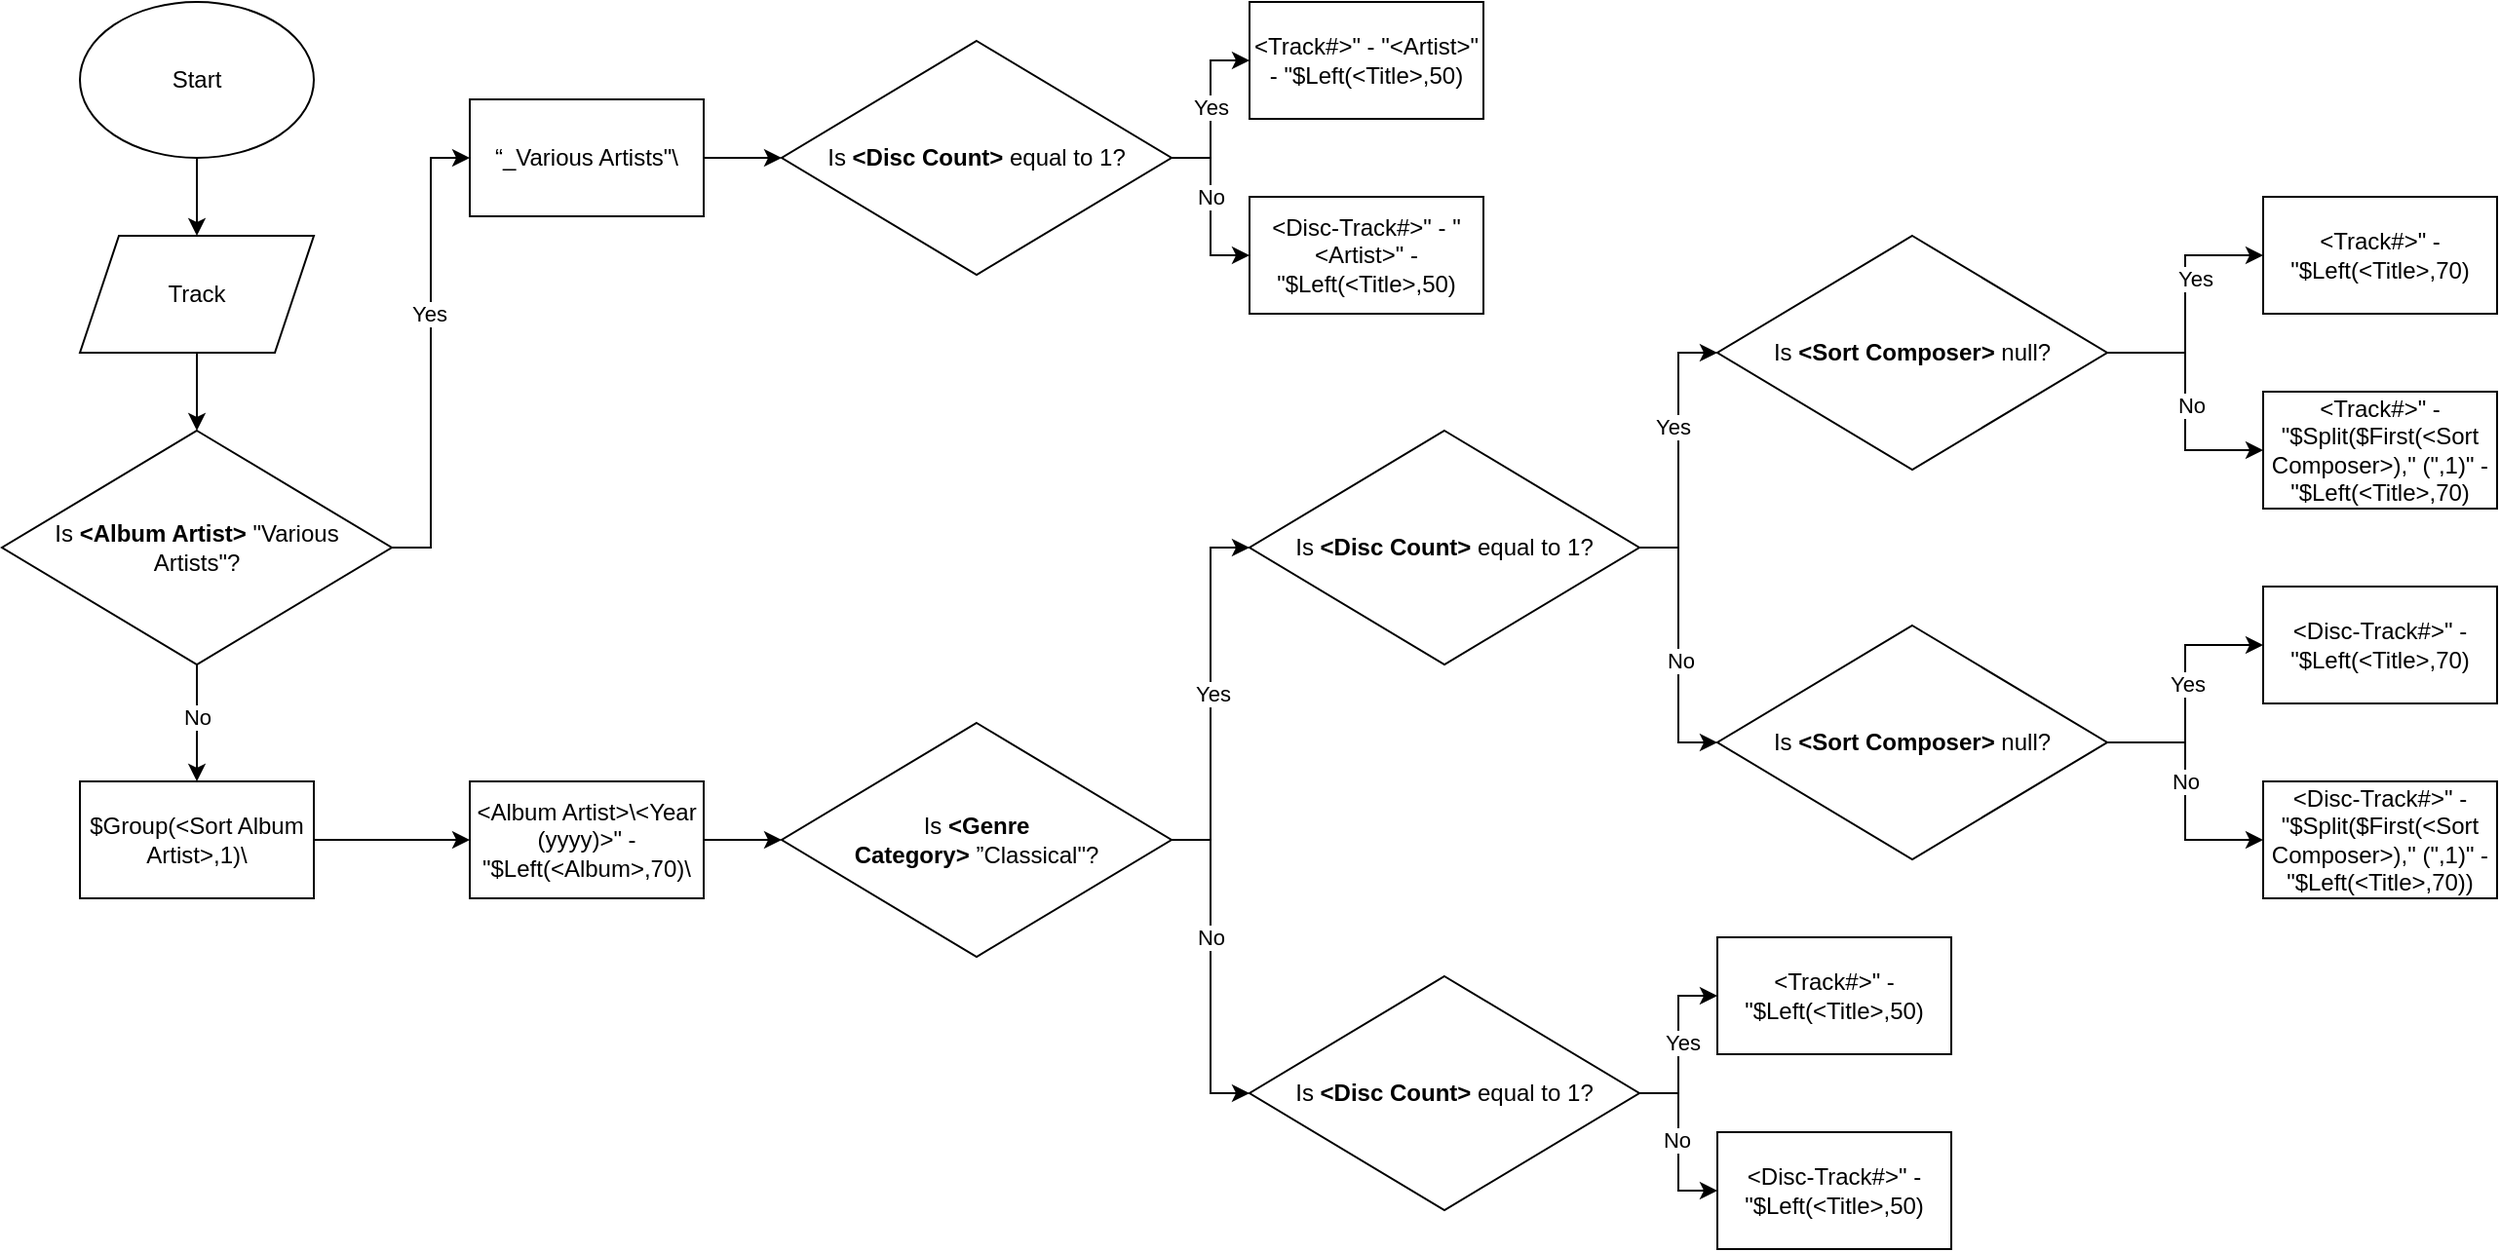 <mxfile version="26.0.9">
  <diagram name="Page-1" id="b0qGeXAJGz4uPOIuHWLx">
    <mxGraphModel dx="1434" dy="836" grid="1" gridSize="10" guides="1" tooltips="1" connect="1" arrows="1" fold="1" page="1" pageScale="1" pageWidth="1000" pageHeight="1000" math="0" shadow="0">
      <root>
        <mxCell id="0" />
        <mxCell id="1" parent="0" />
        <mxCell id="ogIVPFOfPdoaAFS9Q7zK-3" value="" style="edgeStyle=orthogonalEdgeStyle;rounded=0;orthogonalLoop=1;jettySize=auto;html=1;" edge="1" parent="1" source="ogIVPFOfPdoaAFS9Q7zK-1" target="ogIVPFOfPdoaAFS9Q7zK-2">
          <mxGeometry relative="1" as="geometry" />
        </mxCell>
        <mxCell id="ogIVPFOfPdoaAFS9Q7zK-1" value="Start" style="ellipse;whiteSpace=wrap;html=1;" vertex="1" parent="1">
          <mxGeometry x="40" y="40" width="120" height="80" as="geometry" />
        </mxCell>
        <mxCell id="ogIVPFOfPdoaAFS9Q7zK-5" value="" style="edgeStyle=orthogonalEdgeStyle;rounded=0;orthogonalLoop=1;jettySize=auto;html=1;" edge="1" parent="1" source="ogIVPFOfPdoaAFS9Q7zK-2" target="ogIVPFOfPdoaAFS9Q7zK-4">
          <mxGeometry relative="1" as="geometry" />
        </mxCell>
        <mxCell id="ogIVPFOfPdoaAFS9Q7zK-2" value="Track" style="shape=parallelogram;perimeter=parallelogramPerimeter;whiteSpace=wrap;html=1;fixedSize=1;" vertex="1" parent="1">
          <mxGeometry x="40" y="160" width="120" height="60" as="geometry" />
        </mxCell>
        <mxCell id="ogIVPFOfPdoaAFS9Q7zK-9" style="edgeStyle=orthogonalEdgeStyle;rounded=0;orthogonalLoop=1;jettySize=auto;html=1;entryX=0;entryY=0.5;entryDx=0;entryDy=0;" edge="1" parent="1" source="ogIVPFOfPdoaAFS9Q7zK-4" target="ogIVPFOfPdoaAFS9Q7zK-6">
          <mxGeometry relative="1" as="geometry" />
        </mxCell>
        <mxCell id="ogIVPFOfPdoaAFS9Q7zK-13" value="Yes" style="edgeLabel;html=1;align=center;verticalAlign=middle;resizable=0;points=[];" vertex="1" connectable="0" parent="ogIVPFOfPdoaAFS9Q7zK-9">
          <mxGeometry x="0.167" y="1" relative="1" as="geometry">
            <mxPoint as="offset" />
          </mxGeometry>
        </mxCell>
        <mxCell id="ogIVPFOfPdoaAFS9Q7zK-21" value="" style="edgeStyle=orthogonalEdgeStyle;rounded=0;orthogonalLoop=1;jettySize=auto;html=1;" edge="1" parent="1" source="ogIVPFOfPdoaAFS9Q7zK-4" target="ogIVPFOfPdoaAFS9Q7zK-10">
          <mxGeometry relative="1" as="geometry" />
        </mxCell>
        <mxCell id="ogIVPFOfPdoaAFS9Q7zK-22" value="No" style="edgeLabel;html=1;align=center;verticalAlign=middle;resizable=0;points=[];" vertex="1" connectable="0" parent="ogIVPFOfPdoaAFS9Q7zK-21">
          <mxGeometry x="-0.1" y="3" relative="1" as="geometry">
            <mxPoint x="-3" as="offset" />
          </mxGeometry>
        </mxCell>
        <mxCell id="ogIVPFOfPdoaAFS9Q7zK-4" value="Is &lt;b&gt;&amp;lt;Album Artist&amp;gt;&lt;/b&gt; &quot;Various Artists&quot;?" style="rhombus;whiteSpace=wrap;html=1;spacing=2;spacingLeft=15;spacingRight=15;" vertex="1" parent="1">
          <mxGeometry y="260" width="200" height="120" as="geometry" />
        </mxCell>
        <mxCell id="ogIVPFOfPdoaAFS9Q7zK-8" value="" style="edgeStyle=orthogonalEdgeStyle;rounded=0;orthogonalLoop=1;jettySize=auto;html=1;" edge="1" parent="1" source="ogIVPFOfPdoaAFS9Q7zK-6" target="ogIVPFOfPdoaAFS9Q7zK-7">
          <mxGeometry relative="1" as="geometry" />
        </mxCell>
        <mxCell id="ogIVPFOfPdoaAFS9Q7zK-6" value="“_Various Artists&quot;\" style="rounded=0;whiteSpace=wrap;html=1;" vertex="1" parent="1">
          <mxGeometry x="240" y="90" width="120" height="60" as="geometry" />
        </mxCell>
        <mxCell id="ogIVPFOfPdoaAFS9Q7zK-15" style="edgeStyle=orthogonalEdgeStyle;rounded=0;orthogonalLoop=1;jettySize=auto;html=1;" edge="1" parent="1" source="ogIVPFOfPdoaAFS9Q7zK-7" target="ogIVPFOfPdoaAFS9Q7zK-12">
          <mxGeometry relative="1" as="geometry" />
        </mxCell>
        <mxCell id="ogIVPFOfPdoaAFS9Q7zK-16" value="Yes" style="edgeLabel;html=1;align=center;verticalAlign=middle;resizable=0;points=[];" vertex="1" connectable="0" parent="ogIVPFOfPdoaAFS9Q7zK-15">
          <mxGeometry x="-0.2" y="2" relative="1" as="geometry">
            <mxPoint x="2" y="-10" as="offset" />
          </mxGeometry>
        </mxCell>
        <mxCell id="ogIVPFOfPdoaAFS9Q7zK-18" style="edgeStyle=orthogonalEdgeStyle;rounded=0;orthogonalLoop=1;jettySize=auto;html=1;" edge="1" parent="1" source="ogIVPFOfPdoaAFS9Q7zK-7" target="ogIVPFOfPdoaAFS9Q7zK-17">
          <mxGeometry relative="1" as="geometry" />
        </mxCell>
        <mxCell id="ogIVPFOfPdoaAFS9Q7zK-19" value="No" style="edgeLabel;html=1;align=center;verticalAlign=middle;resizable=0;points=[];" vertex="1" connectable="0" parent="ogIVPFOfPdoaAFS9Q7zK-18">
          <mxGeometry x="0.427" y="-1" relative="1" as="geometry">
            <mxPoint x="1" y="-24" as="offset" />
          </mxGeometry>
        </mxCell>
        <mxCell id="ogIVPFOfPdoaAFS9Q7zK-7" value="Is &lt;b&gt;&amp;lt;Disc Count&amp;gt;&lt;/b&gt; equal to 1?" style="rhombus;whiteSpace=wrap;html=1;spacing=2;spacingLeft=15;spacingRight=15;" vertex="1" parent="1">
          <mxGeometry x="400" y="60" width="200" height="120" as="geometry" />
        </mxCell>
        <mxCell id="ogIVPFOfPdoaAFS9Q7zK-33" value="" style="edgeStyle=orthogonalEdgeStyle;rounded=0;orthogonalLoop=1;jettySize=auto;html=1;" edge="1" parent="1" source="ogIVPFOfPdoaAFS9Q7zK-10" target="ogIVPFOfPdoaAFS9Q7zK-32">
          <mxGeometry relative="1" as="geometry" />
        </mxCell>
        <mxCell id="ogIVPFOfPdoaAFS9Q7zK-10" value="$Group(&amp;lt;Sort Album Artist&amp;gt;,1)\" style="rounded=0;whiteSpace=wrap;html=1;" vertex="1" parent="1">
          <mxGeometry x="40" y="440" width="120" height="60" as="geometry" />
        </mxCell>
        <mxCell id="ogIVPFOfPdoaAFS9Q7zK-12" value="&amp;lt;Track#&amp;gt;&quot; - &quot;&amp;lt;Artist&amp;gt;&quot; - &quot;$Left(&amp;lt;Title&amp;gt;,50)" style="rounded=0;whiteSpace=wrap;html=1;" vertex="1" parent="1">
          <mxGeometry x="640" y="40" width="120" height="60" as="geometry" />
        </mxCell>
        <mxCell id="ogIVPFOfPdoaAFS9Q7zK-17" value="&amp;lt;Disc-Track#&amp;gt;&quot; - &quot;&amp;lt;Artist&amp;gt;&quot; - &quot;$Left(&amp;lt;Title&amp;gt;,50)" style="rounded=0;whiteSpace=wrap;html=1;" vertex="1" parent="1">
          <mxGeometry x="640" y="140" width="120" height="60" as="geometry" />
        </mxCell>
        <mxCell id="ogIVPFOfPdoaAFS9Q7zK-36" style="edgeStyle=orthogonalEdgeStyle;rounded=0;orthogonalLoop=1;jettySize=auto;html=1;entryX=0;entryY=0.5;entryDx=0;entryDy=0;" edge="1" parent="1" source="ogIVPFOfPdoaAFS9Q7zK-23" target="ogIVPFOfPdoaAFS9Q7zK-35">
          <mxGeometry relative="1" as="geometry" />
        </mxCell>
        <mxCell id="ogIVPFOfPdoaAFS9Q7zK-55" value="Yes" style="edgeLabel;html=1;align=center;verticalAlign=middle;resizable=0;points=[];" vertex="1" connectable="0" parent="ogIVPFOfPdoaAFS9Q7zK-36">
          <mxGeometry y="-1" relative="1" as="geometry">
            <mxPoint as="offset" />
          </mxGeometry>
        </mxCell>
        <mxCell id="ogIVPFOfPdoaAFS9Q7zK-54" style="edgeStyle=orthogonalEdgeStyle;rounded=0;orthogonalLoop=1;jettySize=auto;html=1;entryX=0;entryY=0.5;entryDx=0;entryDy=0;" edge="1" parent="1" source="ogIVPFOfPdoaAFS9Q7zK-23" target="ogIVPFOfPdoaAFS9Q7zK-53">
          <mxGeometry relative="1" as="geometry" />
        </mxCell>
        <mxCell id="ogIVPFOfPdoaAFS9Q7zK-56" value="No" style="edgeLabel;html=1;align=center;verticalAlign=middle;resizable=0;points=[];" vertex="1" connectable="0" parent="ogIVPFOfPdoaAFS9Q7zK-54">
          <mxGeometry x="-0.32" y="-3" relative="1" as="geometry">
            <mxPoint x="3" y="12" as="offset" />
          </mxGeometry>
        </mxCell>
        <mxCell id="ogIVPFOfPdoaAFS9Q7zK-23" value="Is &lt;b&gt;&amp;lt;Genre Category&amp;gt;&lt;/b&gt;&amp;nbsp;”Classical&quot;?" style="rhombus;whiteSpace=wrap;html=1;spacing=2;spacingLeft=15;spacingRight=15;" vertex="1" parent="1">
          <mxGeometry x="400" y="410" width="200" height="120" as="geometry" />
        </mxCell>
        <mxCell id="ogIVPFOfPdoaAFS9Q7zK-25" value="&amp;lt;Track#&amp;gt;&quot; - &quot;$Left(&amp;lt;Title&amp;gt;,70)" style="rounded=0;whiteSpace=wrap;html=1;" vertex="1" parent="1">
          <mxGeometry x="1160" y="140" width="120" height="60" as="geometry" />
        </mxCell>
        <mxCell id="ogIVPFOfPdoaAFS9Q7zK-31" value="&amp;lt;Track#&amp;gt;&quot; - &quot;$Split($First(&amp;lt;Sort Composer&amp;gt;),&quot; (&quot;,1)&quot; - &quot;$Left(&amp;lt;Title&amp;gt;,70)" style="rounded=0;whiteSpace=wrap;html=1;" vertex="1" parent="1">
          <mxGeometry x="1160" y="240" width="120" height="60" as="geometry" />
        </mxCell>
        <mxCell id="ogIVPFOfPdoaAFS9Q7zK-34" value="" style="edgeStyle=orthogonalEdgeStyle;rounded=0;orthogonalLoop=1;jettySize=auto;html=1;" edge="1" parent="1" source="ogIVPFOfPdoaAFS9Q7zK-32" target="ogIVPFOfPdoaAFS9Q7zK-23">
          <mxGeometry relative="1" as="geometry" />
        </mxCell>
        <mxCell id="ogIVPFOfPdoaAFS9Q7zK-32" value="&amp;lt;Album Artist&amp;gt;\&amp;lt;Year (yyyy)&amp;gt;&quot; - &quot;$Left(&amp;lt;Album&amp;gt;,70)\" style="rounded=0;whiteSpace=wrap;html=1;" vertex="1" parent="1">
          <mxGeometry x="240" y="440" width="120" height="60" as="geometry" />
        </mxCell>
        <mxCell id="ogIVPFOfPdoaAFS9Q7zK-42" style="edgeStyle=orthogonalEdgeStyle;rounded=0;orthogonalLoop=1;jettySize=auto;html=1;entryX=0;entryY=0.5;entryDx=0;entryDy=0;" edge="1" parent="1" source="ogIVPFOfPdoaAFS9Q7zK-35" target="ogIVPFOfPdoaAFS9Q7zK-37">
          <mxGeometry relative="1" as="geometry" />
        </mxCell>
        <mxCell id="ogIVPFOfPdoaAFS9Q7zK-43" value="Yes" style="edgeLabel;html=1;align=center;verticalAlign=middle;resizable=0;points=[];" vertex="1" connectable="0" parent="ogIVPFOfPdoaAFS9Q7zK-42">
          <mxGeometry x="0.18" y="3" relative="1" as="geometry">
            <mxPoint as="offset" />
          </mxGeometry>
        </mxCell>
        <mxCell id="ogIVPFOfPdoaAFS9Q7zK-45" style="edgeStyle=orthogonalEdgeStyle;rounded=0;orthogonalLoop=1;jettySize=auto;html=1;entryX=0;entryY=0.5;entryDx=0;entryDy=0;" edge="1" parent="1" source="ogIVPFOfPdoaAFS9Q7zK-35" target="ogIVPFOfPdoaAFS9Q7zK-44">
          <mxGeometry relative="1" as="geometry" />
        </mxCell>
        <mxCell id="ogIVPFOfPdoaAFS9Q7zK-46" value="No" style="edgeLabel;html=1;align=center;verticalAlign=middle;resizable=0;points=[];" vertex="1" connectable="0" parent="ogIVPFOfPdoaAFS9Q7zK-45">
          <mxGeometry x="0.109" y="1" relative="1" as="geometry">
            <mxPoint as="offset" />
          </mxGeometry>
        </mxCell>
        <mxCell id="ogIVPFOfPdoaAFS9Q7zK-35" value="Is &lt;b&gt;&amp;lt;Disc Count&amp;gt;&lt;/b&gt; equal to 1?" style="rhombus;whiteSpace=wrap;html=1;spacing=2;spacingLeft=15;spacingRight=15;" vertex="1" parent="1">
          <mxGeometry x="640" y="260" width="200" height="120" as="geometry" />
        </mxCell>
        <mxCell id="ogIVPFOfPdoaAFS9Q7zK-38" style="edgeStyle=orthogonalEdgeStyle;rounded=0;orthogonalLoop=1;jettySize=auto;html=1;entryX=0;entryY=0.5;entryDx=0;entryDy=0;" edge="1" parent="1" source="ogIVPFOfPdoaAFS9Q7zK-37" target="ogIVPFOfPdoaAFS9Q7zK-25">
          <mxGeometry relative="1" as="geometry" />
        </mxCell>
        <mxCell id="ogIVPFOfPdoaAFS9Q7zK-40" value="Yes" style="edgeLabel;html=1;align=center;verticalAlign=middle;resizable=0;points=[];" vertex="1" connectable="0" parent="ogIVPFOfPdoaAFS9Q7zK-38">
          <mxGeometry x="0.2" y="-5" relative="1" as="geometry">
            <mxPoint as="offset" />
          </mxGeometry>
        </mxCell>
        <mxCell id="ogIVPFOfPdoaAFS9Q7zK-39" style="edgeStyle=orthogonalEdgeStyle;rounded=0;orthogonalLoop=1;jettySize=auto;html=1;entryX=0;entryY=0.5;entryDx=0;entryDy=0;" edge="1" parent="1" source="ogIVPFOfPdoaAFS9Q7zK-37" target="ogIVPFOfPdoaAFS9Q7zK-31">
          <mxGeometry relative="1" as="geometry" />
        </mxCell>
        <mxCell id="ogIVPFOfPdoaAFS9Q7zK-41" value="No" style="edgeLabel;html=1;align=center;verticalAlign=middle;resizable=0;points=[];" vertex="1" connectable="0" parent="ogIVPFOfPdoaAFS9Q7zK-39">
          <mxGeometry x="0.033" y="3" relative="1" as="geometry">
            <mxPoint as="offset" />
          </mxGeometry>
        </mxCell>
        <mxCell id="ogIVPFOfPdoaAFS9Q7zK-37" value="Is &lt;b&gt;&amp;lt;Sort Composer&amp;gt;&lt;/b&gt;&amp;nbsp;null?" style="rhombus;whiteSpace=wrap;html=1;spacing=2;spacingLeft=15;spacingRight=15;" vertex="1" parent="1">
          <mxGeometry x="880" y="160" width="200" height="120" as="geometry" />
        </mxCell>
        <mxCell id="ogIVPFOfPdoaAFS9Q7zK-49" style="edgeStyle=orthogonalEdgeStyle;rounded=0;orthogonalLoop=1;jettySize=auto;html=1;" edge="1" parent="1" source="ogIVPFOfPdoaAFS9Q7zK-44" target="ogIVPFOfPdoaAFS9Q7zK-47">
          <mxGeometry relative="1" as="geometry" />
        </mxCell>
        <mxCell id="ogIVPFOfPdoaAFS9Q7zK-51" value="Yes" style="edgeLabel;html=1;align=center;verticalAlign=middle;resizable=0;points=[];" vertex="1" connectable="0" parent="ogIVPFOfPdoaAFS9Q7zK-49">
          <mxGeometry x="0.62" relative="1" as="geometry">
            <mxPoint x="-15" y="20" as="offset" />
          </mxGeometry>
        </mxCell>
        <mxCell id="ogIVPFOfPdoaAFS9Q7zK-50" style="edgeStyle=orthogonalEdgeStyle;rounded=0;orthogonalLoop=1;jettySize=auto;html=1;" edge="1" parent="1" source="ogIVPFOfPdoaAFS9Q7zK-44" target="ogIVPFOfPdoaAFS9Q7zK-48">
          <mxGeometry relative="1" as="geometry" />
        </mxCell>
        <mxCell id="ogIVPFOfPdoaAFS9Q7zK-52" value="No" style="edgeLabel;html=1;align=center;verticalAlign=middle;resizable=0;points=[];rotation=0;" vertex="1" connectable="0" parent="ogIVPFOfPdoaAFS9Q7zK-50">
          <mxGeometry x="0.164" y="2" relative="1" as="geometry">
            <mxPoint x="-2" y="-16" as="offset" />
          </mxGeometry>
        </mxCell>
        <mxCell id="ogIVPFOfPdoaAFS9Q7zK-44" value="Is &lt;b&gt;&amp;lt;Sort Composer&amp;gt;&lt;/b&gt;&amp;nbsp;null?" style="rhombus;whiteSpace=wrap;html=1;spacing=2;spacingLeft=15;spacingRight=15;" vertex="1" parent="1">
          <mxGeometry x="880" y="360" width="200" height="120" as="geometry" />
        </mxCell>
        <mxCell id="ogIVPFOfPdoaAFS9Q7zK-47" value="&amp;lt;Disc-Track#&amp;gt;&quot; - &quot;$Left(&amp;lt;Title&amp;gt;,70)" style="rounded=0;whiteSpace=wrap;html=1;" vertex="1" parent="1">
          <mxGeometry x="1160" y="340" width="120" height="60" as="geometry" />
        </mxCell>
        <mxCell id="ogIVPFOfPdoaAFS9Q7zK-48" value="&amp;lt;Disc-Track#&amp;gt;&quot; - &quot;$Split($First(&amp;lt;Sort Composer&amp;gt;),&quot; (&quot;,1)&quot; - &quot;$Left(&amp;lt;Title&amp;gt;,70))" style="rounded=0;whiteSpace=wrap;html=1;" vertex="1" parent="1">
          <mxGeometry x="1160" y="440" width="120" height="60" as="geometry" />
        </mxCell>
        <mxCell id="ogIVPFOfPdoaAFS9Q7zK-59" style="edgeStyle=orthogonalEdgeStyle;rounded=0;orthogonalLoop=1;jettySize=auto;html=1;entryX=0;entryY=0.5;entryDx=0;entryDy=0;" edge="1" parent="1" source="ogIVPFOfPdoaAFS9Q7zK-53" target="ogIVPFOfPdoaAFS9Q7zK-57">
          <mxGeometry relative="1" as="geometry" />
        </mxCell>
        <mxCell id="ogIVPFOfPdoaAFS9Q7zK-61" value="Yes" style="edgeLabel;html=1;align=center;verticalAlign=middle;resizable=0;points=[];" vertex="1" connectable="0" parent="ogIVPFOfPdoaAFS9Q7zK-59">
          <mxGeometry x="0.018" y="-2" relative="1" as="geometry">
            <mxPoint as="offset" />
          </mxGeometry>
        </mxCell>
        <mxCell id="ogIVPFOfPdoaAFS9Q7zK-60" style="edgeStyle=orthogonalEdgeStyle;rounded=0;orthogonalLoop=1;jettySize=auto;html=1;" edge="1" parent="1" source="ogIVPFOfPdoaAFS9Q7zK-53" target="ogIVPFOfPdoaAFS9Q7zK-58">
          <mxGeometry relative="1" as="geometry" />
        </mxCell>
        <mxCell id="ogIVPFOfPdoaAFS9Q7zK-62" value="No" style="edgeLabel;html=1;align=center;verticalAlign=middle;resizable=0;points=[];" vertex="1" connectable="0" parent="ogIVPFOfPdoaAFS9Q7zK-60">
          <mxGeometry x="-0.02" y="-1" relative="1" as="geometry">
            <mxPoint as="offset" />
          </mxGeometry>
        </mxCell>
        <mxCell id="ogIVPFOfPdoaAFS9Q7zK-53" value="Is &lt;b&gt;&amp;lt;Disc Count&amp;gt;&lt;/b&gt; equal to 1?" style="rhombus;whiteSpace=wrap;html=1;spacing=2;spacingLeft=15;spacingRight=15;" vertex="1" parent="1">
          <mxGeometry x="640" y="540" width="200" height="120" as="geometry" />
        </mxCell>
        <mxCell id="ogIVPFOfPdoaAFS9Q7zK-57" value="&amp;lt;Track#&amp;gt;&quot; - &quot;$Left(&amp;lt;Title&amp;gt;,50)" style="rounded=0;whiteSpace=wrap;html=1;" vertex="1" parent="1">
          <mxGeometry x="880" y="520" width="120" height="60" as="geometry" />
        </mxCell>
        <mxCell id="ogIVPFOfPdoaAFS9Q7zK-58" value="&amp;lt;Disc-Track#&amp;gt;&quot; - &quot;$Left(&amp;lt;Title&amp;gt;,50)" style="rounded=0;whiteSpace=wrap;html=1;" vertex="1" parent="1">
          <mxGeometry x="880" y="620" width="120" height="60" as="geometry" />
        </mxCell>
      </root>
    </mxGraphModel>
  </diagram>
</mxfile>
